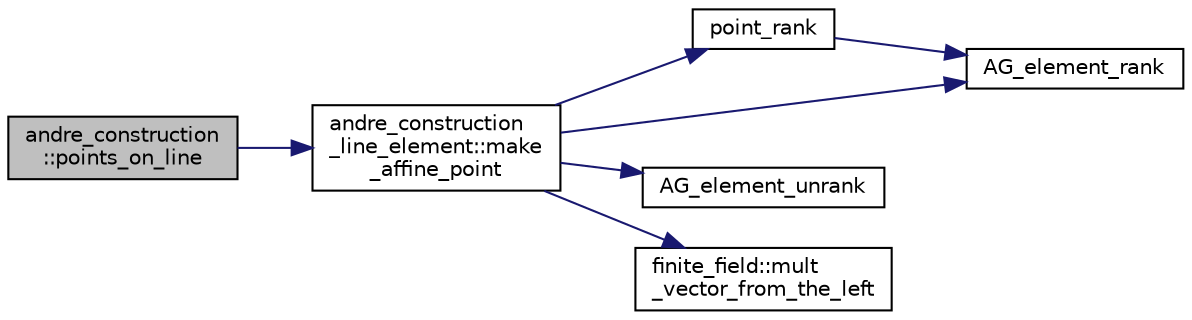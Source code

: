digraph "andre_construction::points_on_line"
{
  edge [fontname="Helvetica",fontsize="10",labelfontname="Helvetica",labelfontsize="10"];
  node [fontname="Helvetica",fontsize="10",shape=record];
  rankdir="LR";
  Node38 [label="andre_construction\l::points_on_line",height=0.2,width=0.4,color="black", fillcolor="grey75", style="filled", fontcolor="black"];
  Node38 -> Node39 [color="midnightblue",fontsize="10",style="solid",fontname="Helvetica"];
  Node39 [label="andre_construction\l_line_element::make\l_affine_point",height=0.2,width=0.4,color="black", fillcolor="white", style="filled",URL="$d6/de0/classandre__construction__line__element.html#a55781e1e657966b9cda34742c5143345"];
  Node39 -> Node40 [color="midnightblue",fontsize="10",style="solid",fontname="Helvetica"];
  Node40 [label="point_rank",height=0.2,width=0.4,color="black", fillcolor="white", style="filled",URL="$de/d10/hamming_8_c.html#a37ec36e73419b1006f1e9e6d75b92c49"];
  Node40 -> Node41 [color="midnightblue",fontsize="10",style="solid",fontname="Helvetica"];
  Node41 [label="AG_element_rank",height=0.2,width=0.4,color="black", fillcolor="white", style="filled",URL="$d4/d67/geometry_8h.html#ab2ac908d07dd8038fd996e26bdc75c17"];
  Node39 -> Node42 [color="midnightblue",fontsize="10",style="solid",fontname="Helvetica"];
  Node42 [label="AG_element_unrank",height=0.2,width=0.4,color="black", fillcolor="white", style="filled",URL="$d4/d67/geometry_8h.html#a4a33b86c87b2879b97cfa1327abe2885"];
  Node39 -> Node43 [color="midnightblue",fontsize="10",style="solid",fontname="Helvetica"];
  Node43 [label="finite_field::mult\l_vector_from_the_left",height=0.2,width=0.4,color="black", fillcolor="white", style="filled",URL="$df/d5a/classfinite__field.html#aad2078020fd058c71649f0a25a4c77cc"];
  Node39 -> Node41 [color="midnightblue",fontsize="10",style="solid",fontname="Helvetica"];
}
